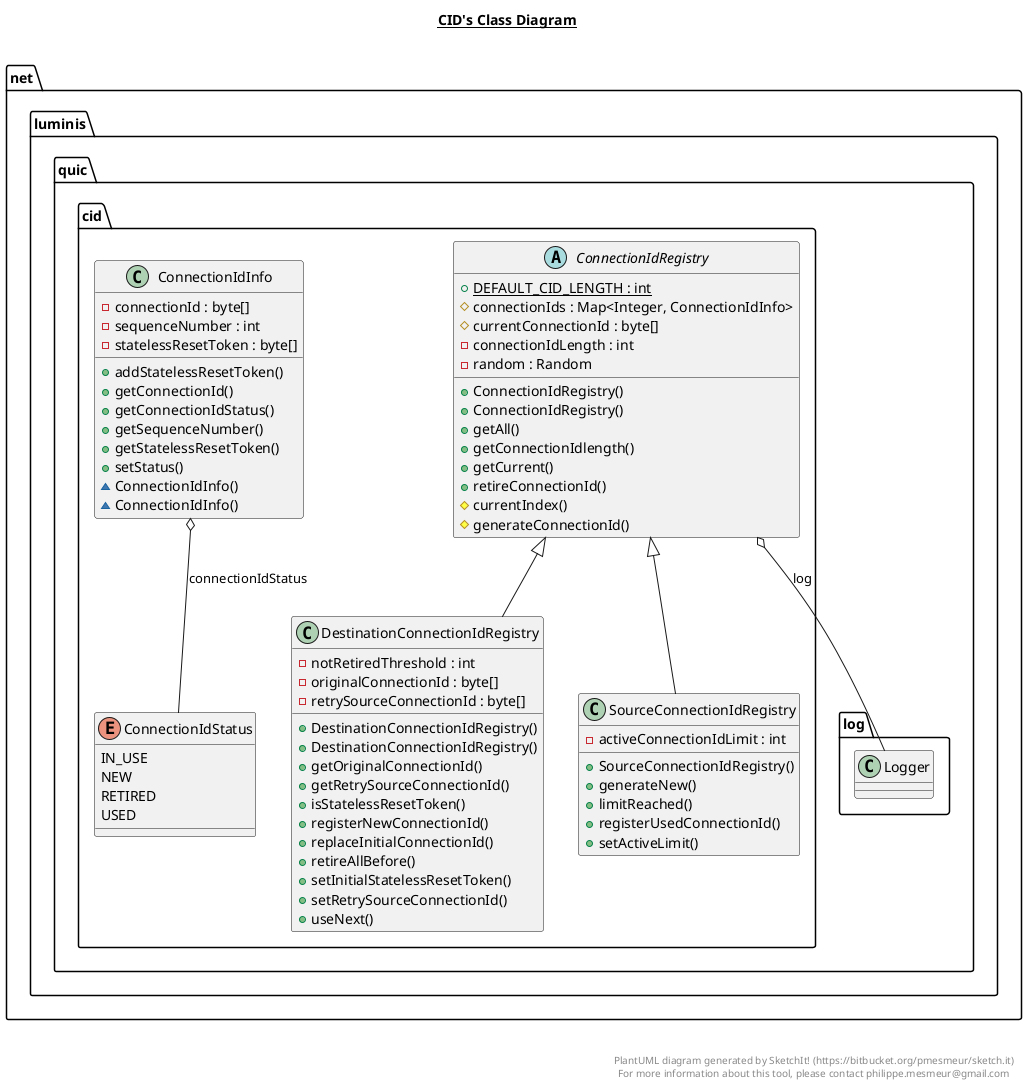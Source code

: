 @startuml

title __CID's Class Diagram__\n

  namespace net.luminis.quic {
    namespace cid {
      class net.luminis.quic.cid.ConnectionIdInfo {
          - connectionId : byte[]
          - sequenceNumber : int
          - statelessResetToken : byte[]
          + addStatelessResetToken()
          + getConnectionId()
          + getConnectionIdStatus()
          + getSequenceNumber()
          + getStatelessResetToken()
          + setStatus()
          ~ ConnectionIdInfo()
          ~ ConnectionIdInfo()
      }
    }
  }
  

  namespace net.luminis.quic {
    namespace cid {
      abstract class net.luminis.quic.cid.ConnectionIdRegistry {
          {static} + DEFAULT_CID_LENGTH : int
          # connectionIds : Map<Integer, ConnectionIdInfo>
          # currentConnectionId : byte[]
          - connectionIdLength : int
          - random : Random
          + ConnectionIdRegistry()
          + ConnectionIdRegistry()
          + getAll()
          + getConnectionIdlength()
          + getCurrent()
          + retireConnectionId()
          # currentIndex()
          # generateConnectionId()
      }
    }
  }
  

  namespace net.luminis.quic {
    namespace cid {
      enum ConnectionIdStatus {
        IN_USE
        NEW
        RETIRED
        USED
      }
    }
  }
  

  namespace net.luminis.quic {
    namespace cid {
      class net.luminis.quic.cid.DestinationConnectionIdRegistry {
          - notRetiredThreshold : int
          - originalConnectionId : byte[]
          - retrySourceConnectionId : byte[]
          + DestinationConnectionIdRegistry()
          + DestinationConnectionIdRegistry()
          + getOriginalConnectionId()
          + getRetrySourceConnectionId()
          + isStatelessResetToken()
          + registerNewConnectionId()
          + replaceInitialConnectionId()
          + retireAllBefore()
          + setInitialStatelessResetToken()
          + setRetrySourceConnectionId()
          + useNext()
      }
    }
  }
  

  namespace net.luminis.quic {
    namespace cid {
      class net.luminis.quic.cid.SourceConnectionIdRegistry {
          - activeConnectionIdLimit : int
          + SourceConnectionIdRegistry()
          + generateNew()
          + limitReached()
          + registerUsedConnectionId()
          + setActiveLimit()
      }
    }
  }
  

  net.luminis.quic.cid.ConnectionIdInfo o-- net.luminis.quic.cid.ConnectionIdStatus : connectionIdStatus
  net.luminis.quic.cid.ConnectionIdRegistry o-- net.luminis.quic.log.Logger : log
  net.luminis.quic.cid.DestinationConnectionIdRegistry -up-|> net.luminis.quic.cid.ConnectionIdRegistry
  net.luminis.quic.cid.SourceConnectionIdRegistry -up-|> net.luminis.quic.cid.ConnectionIdRegistry


right footer


PlantUML diagram generated by SketchIt! (https://bitbucket.org/pmesmeur/sketch.it)
For more information about this tool, please contact philippe.mesmeur@gmail.com
endfooter

@enduml
